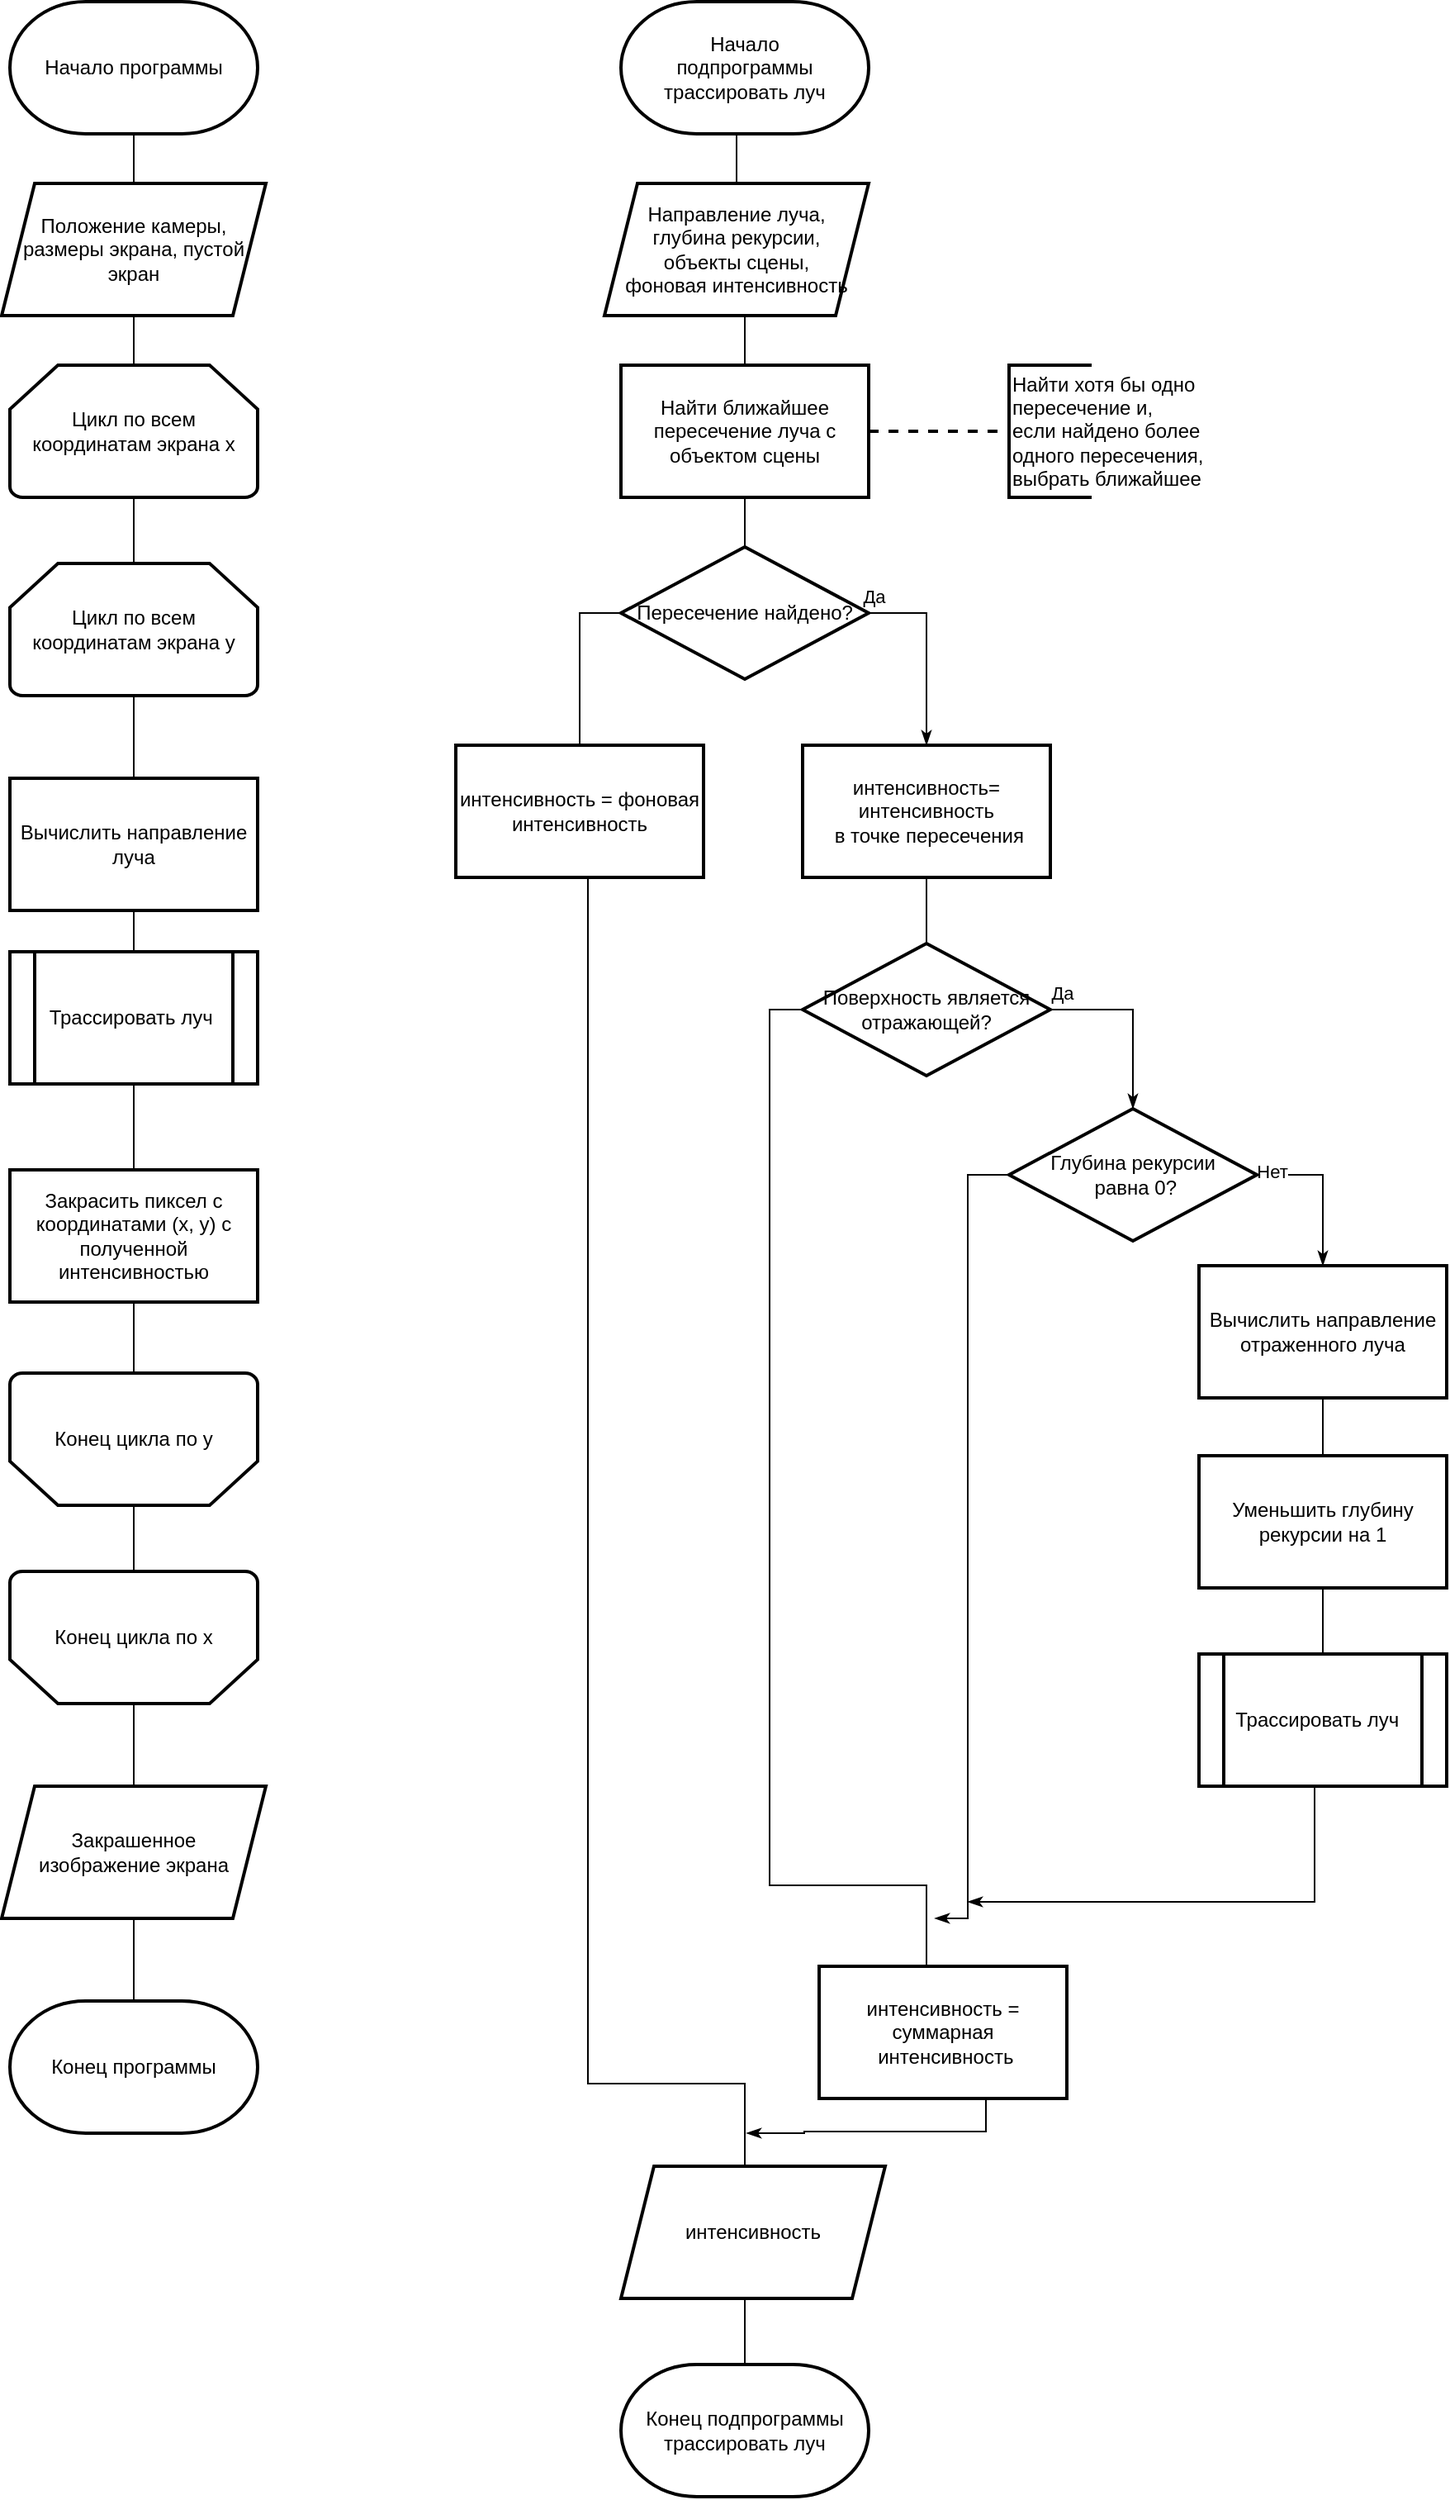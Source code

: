 <mxfile version="13.9.9" type="device"><diagram id="C5RBs43oDa-KdzZeNtuy" name="Page-1"><mxGraphModel dx="2234" dy="1551" grid="1" gridSize="10" guides="1" tooltips="1" connect="1" arrows="1" fold="1" page="1" pageScale="1" pageWidth="827" pageHeight="1169" math="0" shadow="0"><root><mxCell id="WIyWlLk6GJQsqaUBKTNV-0"/><mxCell id="WIyWlLk6GJQsqaUBKTNV-1" parent="WIyWlLk6GJQsqaUBKTNV-0"/><mxCell id="ucfqwLZZmXVUNOYWvg1L-2" style="edgeStyle=orthogonalEdgeStyle;rounded=0;orthogonalLoop=1;jettySize=auto;html=1;exitX=0.5;exitY=1;exitDx=0;exitDy=0;exitPerimeter=0;entryX=0.5;entryY=0;entryDx=0;entryDy=0;endArrow=none;endFill=0;" edge="1" parent="WIyWlLk6GJQsqaUBKTNV-1" source="f5P0BK9uHrS0VmzZ-cON-0" target="ucfqwLZZmXVUNOYWvg1L-1"><mxGeometry relative="1" as="geometry"/></mxCell><mxCell id="f5P0BK9uHrS0VmzZ-cON-0" value="Начало программы&lt;br&gt;" style="strokeWidth=2;html=1;shape=mxgraph.flowchart.terminator;whiteSpace=wrap;" parent="WIyWlLk6GJQsqaUBKTNV-1" vertex="1"><mxGeometry x="250" y="10" width="150" height="80" as="geometry"/></mxCell><mxCell id="yWYnvFkv7Z_ek7bTx72I-3" style="edgeStyle=orthogonalEdgeStyle;rounded=0;orthogonalLoop=1;jettySize=auto;html=1;exitX=0.5;exitY=1;exitDx=0;exitDy=0;exitPerimeter=0;entryX=0.5;entryY=0;entryDx=0;entryDy=0;entryPerimeter=0;endArrow=none;endFill=0;" parent="WIyWlLk6GJQsqaUBKTNV-1" source="f5P0BK9uHrS0VmzZ-cON-4" target="f5P0BK9uHrS0VmzZ-cON-5" edge="1"><mxGeometry relative="1" as="geometry"/></mxCell><mxCell id="ucfqwLZZmXVUNOYWvg1L-3" style="edgeStyle=orthogonalEdgeStyle;rounded=0;orthogonalLoop=1;jettySize=auto;html=1;exitX=0.5;exitY=0;exitDx=0;exitDy=0;exitPerimeter=0;entryX=0.5;entryY=1;entryDx=0;entryDy=0;endArrow=none;endFill=0;" edge="1" parent="WIyWlLk6GJQsqaUBKTNV-1" source="f5P0BK9uHrS0VmzZ-cON-4" target="ucfqwLZZmXVUNOYWvg1L-1"><mxGeometry relative="1" as="geometry"/></mxCell><mxCell id="f5P0BK9uHrS0VmzZ-cON-4" value="Цикл по всем координатам экрана x" style="strokeWidth=2;html=1;shape=mxgraph.flowchart.loop_limit;whiteSpace=wrap;" parent="WIyWlLk6GJQsqaUBKTNV-1" vertex="1"><mxGeometry x="250" y="230" width="150" height="80" as="geometry"/></mxCell><mxCell id="yWYnvFkv7Z_ek7bTx72I-4" style="edgeStyle=orthogonalEdgeStyle;rounded=0;orthogonalLoop=1;jettySize=auto;html=1;exitX=0.5;exitY=1;exitDx=0;exitDy=0;exitPerimeter=0;entryX=0.5;entryY=0;entryDx=0;entryDy=0;endArrow=none;endFill=0;" parent="WIyWlLk6GJQsqaUBKTNV-1" source="f5P0BK9uHrS0VmzZ-cON-5" target="f5P0BK9uHrS0VmzZ-cON-6" edge="1"><mxGeometry relative="1" as="geometry"/></mxCell><mxCell id="f5P0BK9uHrS0VmzZ-cON-5" value="Цикл по всем координатам экрана y" style="strokeWidth=2;html=1;shape=mxgraph.flowchart.loop_limit;whiteSpace=wrap;" parent="WIyWlLk6GJQsqaUBKTNV-1" vertex="1"><mxGeometry x="250" y="350" width="150" height="80" as="geometry"/></mxCell><mxCell id="yWYnvFkv7Z_ek7bTx72I-5" value="" style="edgeStyle=orthogonalEdgeStyle;rounded=0;orthogonalLoop=1;jettySize=auto;html=1;endArrow=none;endFill=0;" parent="WIyWlLk6GJQsqaUBKTNV-1" source="f5P0BK9uHrS0VmzZ-cON-6" target="f5P0BK9uHrS0VmzZ-cON-14" edge="1"><mxGeometry relative="1" as="geometry"/></mxCell><mxCell id="f5P0BK9uHrS0VmzZ-cON-6" value="Вычислить направление луча" style="rounded=0;whiteSpace=wrap;html=1;strokeWidth=2;" parent="WIyWlLk6GJQsqaUBKTNV-1" vertex="1"><mxGeometry x="250" y="480" width="150" height="80" as="geometry"/></mxCell><mxCell id="yWYnvFkv7Z_ek7bTx72I-7" value="" style="edgeStyle=orthogonalEdgeStyle;rounded=0;orthogonalLoop=1;jettySize=auto;html=1;endArrow=none;endFill=0;" parent="WIyWlLk6GJQsqaUBKTNV-1" source="f5P0BK9uHrS0VmzZ-cON-10" target="f5P0BK9uHrS0VmzZ-cON-11" edge="1"><mxGeometry relative="1" as="geometry"/></mxCell><mxCell id="f5P0BK9uHrS0VmzZ-cON-10" value="Конец цикла по y" style="strokeWidth=2;html=1;shape=mxgraph.flowchart.loop_limit;whiteSpace=wrap;direction=west;" parent="WIyWlLk6GJQsqaUBKTNV-1" vertex="1"><mxGeometry x="250" y="840" width="150" height="80" as="geometry"/></mxCell><mxCell id="yWYnvFkv7Z_ek7bTx72I-8" value="" style="edgeStyle=orthogonalEdgeStyle;rounded=0;orthogonalLoop=1;jettySize=auto;html=1;endArrow=none;endFill=0;" parent="WIyWlLk6GJQsqaUBKTNV-1" source="f5P0BK9uHrS0VmzZ-cON-11" target="f5P0BK9uHrS0VmzZ-cON-12" edge="1"><mxGeometry relative="1" as="geometry"/></mxCell><mxCell id="f5P0BK9uHrS0VmzZ-cON-11" value="Конец цикла по x" style="strokeWidth=2;html=1;shape=mxgraph.flowchart.loop_limit;whiteSpace=wrap;direction=west;" parent="WIyWlLk6GJQsqaUBKTNV-1" vertex="1"><mxGeometry x="250" y="960" width="150" height="80" as="geometry"/></mxCell><mxCell id="f5P0BK9uHrS0VmzZ-cON-12" value="Конец программы" style="strokeWidth=2;html=1;shape=mxgraph.flowchart.terminator;whiteSpace=wrap;" parent="WIyWlLk6GJQsqaUBKTNV-1" vertex="1"><mxGeometry x="250" y="1220" width="150" height="80" as="geometry"/></mxCell><mxCell id="f5P0BK9uHrS0VmzZ-cON-14" value="&lt;span&gt;Трассировать луч&amp;nbsp;&lt;/span&gt;" style="shape=process;whiteSpace=wrap;html=1;backgroundOutline=1;strokeWidth=2;" parent="WIyWlLk6GJQsqaUBKTNV-1" vertex="1"><mxGeometry x="250" y="585" width="150" height="80" as="geometry"/></mxCell><mxCell id="ucfqwLZZmXVUNOYWvg1L-9" style="edgeStyle=orthogonalEdgeStyle;rounded=0;orthogonalLoop=1;jettySize=auto;html=1;exitX=0.5;exitY=1;exitDx=0;exitDy=0;exitPerimeter=0;entryX=0.5;entryY=0;entryDx=0;entryDy=0;endArrow=none;endFill=0;" edge="1" parent="WIyWlLk6GJQsqaUBKTNV-1" source="f5P0BK9uHrS0VmzZ-cON-15" target="ucfqwLZZmXVUNOYWvg1L-5"><mxGeometry relative="1" as="geometry"/></mxCell><mxCell id="f5P0BK9uHrS0VmzZ-cON-15" value="Начало &lt;br&gt;подпрограммы трассировать луч" style="strokeWidth=2;html=1;shape=mxgraph.flowchart.terminator;whiteSpace=wrap;" parent="WIyWlLk6GJQsqaUBKTNV-1" vertex="1"><mxGeometry x="620" y="10" width="150" height="80" as="geometry"/></mxCell><mxCell id="yWYnvFkv7Z_ek7bTx72I-14" value="" style="edgeStyle=orthogonalEdgeStyle;rounded=0;orthogonalLoop=1;jettySize=auto;html=1;endArrow=none;endFill=0;" parent="WIyWlLk6GJQsqaUBKTNV-1" source="f5P0BK9uHrS0VmzZ-cON-16" target="f5P0BK9uHrS0VmzZ-cON-20" edge="1"><mxGeometry relative="1" as="geometry"/></mxCell><mxCell id="f5P0BK9uHrS0VmzZ-cON-16" value="Найти ближайшее пересечение луча с объектом сцены" style="rounded=0;whiteSpace=wrap;html=1;strokeWidth=2;" parent="WIyWlLk6GJQsqaUBKTNV-1" vertex="1"><mxGeometry x="620" y="230" width="150" height="80" as="geometry"/></mxCell><mxCell id="f5P0BK9uHrS0VmzZ-cON-18" value="" style="endArrow=none;dashed=1;html=1;strokeWidth=2;exitX=1;exitY=0.5;exitDx=0;exitDy=0;entryX=0;entryY=0.5;entryDx=0;entryDy=0;entryPerimeter=0;" parent="WIyWlLk6GJQsqaUBKTNV-1" source="f5P0BK9uHrS0VmzZ-cON-16" target="f5P0BK9uHrS0VmzZ-cON-19" edge="1"><mxGeometry width="50" height="50" relative="1" as="geometry"><mxPoint x="770" y="280" as="sourcePoint"/><mxPoint x="855" y="280" as="targetPoint"/></mxGeometry></mxCell><mxCell id="f5P0BK9uHrS0VmzZ-cON-19" value="Найти хотя бы одно &lt;br&gt;пересечение и, &lt;br&gt;если найдено более &lt;br&gt;одного пересечения,&amp;nbsp;&lt;br&gt;выбрать ближайшее" style="strokeWidth=2;html=1;shape=mxgraph.flowchart.annotation_1;align=left;pointerEvents=1;" parent="WIyWlLk6GJQsqaUBKTNV-1" vertex="1"><mxGeometry x="855" y="230" width="50" height="80" as="geometry"/></mxCell><mxCell id="yWYnvFkv7Z_ek7bTx72I-16" style="edgeStyle=orthogonalEdgeStyle;rounded=0;orthogonalLoop=1;jettySize=auto;html=1;exitX=1;exitY=0.5;exitDx=0;exitDy=0;entryX=0.5;entryY=0;entryDx=0;entryDy=0;endArrow=classicThin;endFill=1;startArrow=none;startFill=0;" parent="WIyWlLk6GJQsqaUBKTNV-1" source="f5P0BK9uHrS0VmzZ-cON-20" target="f5P0BK9uHrS0VmzZ-cON-22" edge="1"><mxGeometry relative="1" as="geometry"/></mxCell><mxCell id="yWYnvFkv7Z_ek7bTx72I-17" value="Да" style="edgeLabel;html=1;align=center;verticalAlign=middle;resizable=0;points=[];" parent="yWYnvFkv7Z_ek7bTx72I-16" vertex="1" connectable="0"><mxGeometry x="-0.564" y="1" relative="1" as="geometry"><mxPoint x="-22.35" y="-9" as="offset"/></mxGeometry></mxCell><mxCell id="yWYnvFkv7Z_ek7bTx72I-18" style="edgeStyle=orthogonalEdgeStyle;rounded=0;orthogonalLoop=1;jettySize=auto;html=1;exitX=0;exitY=0.5;exitDx=0;exitDy=0;entryX=0.5;entryY=0;entryDx=0;entryDy=0;startArrow=none;startFill=0;endArrow=none;endFill=0;" parent="WIyWlLk6GJQsqaUBKTNV-1" source="f5P0BK9uHrS0VmzZ-cON-20" target="f5P0BK9uHrS0VmzZ-cON-21" edge="1"><mxGeometry relative="1" as="geometry"/></mxCell><mxCell id="f5P0BK9uHrS0VmzZ-cON-20" value="Пересечение найдено?" style="rhombus;whiteSpace=wrap;html=1;strokeWidth=2;" parent="WIyWlLk6GJQsqaUBKTNV-1" vertex="1"><mxGeometry x="620" y="340" width="150" height="80" as="geometry"/></mxCell><mxCell id="yWYnvFkv7Z_ek7bTx72I-32" style="edgeStyle=orthogonalEdgeStyle;rounded=0;orthogonalLoop=1;jettySize=auto;html=1;exitX=0.5;exitY=1;exitDx=0;exitDy=0;startArrow=none;startFill=0;endArrow=none;endFill=0;entryX=0.5;entryY=0;entryDx=0;entryDy=0;entryPerimeter=0;" parent="WIyWlLk6GJQsqaUBKTNV-1" source="f5P0BK9uHrS0VmzZ-cON-21" target="f5P0BK9uHrS0VmzZ-cON-31" edge="1"><mxGeometry relative="1" as="geometry"><mxPoint x="545.412" y="1371.176" as="targetPoint"/><Array as="points"><mxPoint x="600" y="540"/><mxPoint x="600" y="1270"/><mxPoint x="695" y="1270"/></Array></mxGeometry></mxCell><mxCell id="f5P0BK9uHrS0VmzZ-cON-21" value="интенсивность = фоновая интенсивность" style="rounded=0;whiteSpace=wrap;html=1;strokeWidth=2;" parent="WIyWlLk6GJQsqaUBKTNV-1" vertex="1"><mxGeometry x="520" y="460" width="150" height="80" as="geometry"/></mxCell><mxCell id="f5P0BK9uHrS0VmzZ-cON-22" value="интенсивность=&lt;br&gt;интенсивность&lt;br&gt;&amp;nbsp;в точке пересечения" style="rounded=0;whiteSpace=wrap;html=1;strokeWidth=2;" parent="WIyWlLk6GJQsqaUBKTNV-1" vertex="1"><mxGeometry x="730" y="460" width="150" height="80" as="geometry"/></mxCell><mxCell id="yWYnvFkv7Z_ek7bTx72I-19" value="" style="edgeStyle=orthogonalEdgeStyle;rounded=0;orthogonalLoop=1;jettySize=auto;html=1;startArrow=none;startFill=0;endArrow=none;endFill=0;" parent="WIyWlLk6GJQsqaUBKTNV-1" source="f5P0BK9uHrS0VmzZ-cON-23" target="f5P0BK9uHrS0VmzZ-cON-22" edge="1"><mxGeometry relative="1" as="geometry"/></mxCell><mxCell id="yWYnvFkv7Z_ek7bTx72I-21" value="Да" style="edgeStyle=orthogonalEdgeStyle;rounded=0;orthogonalLoop=1;jettySize=auto;html=1;exitX=1;exitY=0.5;exitDx=0;exitDy=0;startArrow=none;startFill=0;endArrow=classicThin;endFill=1;entryX=0.5;entryY=0;entryDx=0;entryDy=0;" parent="WIyWlLk6GJQsqaUBKTNV-1" source="f5P0BK9uHrS0VmzZ-cON-23" target="f5P0BK9uHrS0VmzZ-cON-24" edge="1"><mxGeometry x="-0.857" y="10" relative="1" as="geometry"><mxPoint x="993" y="690" as="targetPoint"/><mxPoint x="923" y="620" as="sourcePoint"/><Array as="points"><mxPoint x="930" y="620"/></Array><mxPoint x="-1" as="offset"/></mxGeometry></mxCell><mxCell id="yWYnvFkv7Z_ek7bTx72I-29" style="edgeStyle=orthogonalEdgeStyle;rounded=0;orthogonalLoop=1;jettySize=auto;html=1;exitX=0;exitY=0.5;exitDx=0;exitDy=0;startArrow=none;startFill=0;endArrow=none;endFill=0;entryX=0.5;entryY=0;entryDx=0;entryDy=0;" parent="WIyWlLk6GJQsqaUBKTNV-1" source="f5P0BK9uHrS0VmzZ-cON-23" target="f5P0BK9uHrS0VmzZ-cON-30" edge="1"><mxGeometry relative="1" as="geometry"><mxPoint x="680" y="1140" as="targetPoint"/><Array as="points"><mxPoint x="710" y="620"/><mxPoint x="710" y="1150"/><mxPoint x="805" y="1150"/><mxPoint x="805" y="1199"/></Array></mxGeometry></mxCell><mxCell id="f5P0BK9uHrS0VmzZ-cON-23" value="Поверхность является отражающей?" style="rhombus;whiteSpace=wrap;html=1;strokeWidth=2;" parent="WIyWlLk6GJQsqaUBKTNV-1" vertex="1"><mxGeometry x="730" y="580" width="150" height="80" as="geometry"/></mxCell><mxCell id="yWYnvFkv7Z_ek7bTx72I-27" style="edgeStyle=orthogonalEdgeStyle;rounded=0;orthogonalLoop=1;jettySize=auto;html=1;exitX=1;exitY=0.5;exitDx=0;exitDy=0;startArrow=none;startFill=0;endArrow=classicThin;endFill=1;" parent="WIyWlLk6GJQsqaUBKTNV-1" source="f5P0BK9uHrS0VmzZ-cON-24" target="f5P0BK9uHrS0VmzZ-cON-25" edge="1"><mxGeometry relative="1" as="geometry"/></mxCell><mxCell id="yWYnvFkv7Z_ek7bTx72I-28" value="Нет" style="edgeLabel;html=1;align=center;verticalAlign=middle;resizable=0;points=[];" parent="yWYnvFkv7Z_ek7bTx72I-27" vertex="1" connectable="0"><mxGeometry x="-0.824" y="2" relative="1" as="geometry"><mxPoint as="offset"/></mxGeometry></mxCell><mxCell id="yWYnvFkv7Z_ek7bTx72I-23" style="edgeStyle=orthogonalEdgeStyle;rounded=0;orthogonalLoop=1;jettySize=auto;html=1;entryX=0.5;entryY=0;entryDx=0;entryDy=0;startArrow=none;startFill=0;endArrow=none;endFill=0;" parent="WIyWlLk6GJQsqaUBKTNV-1" source="f5P0BK9uHrS0VmzZ-cON-25" target="f5P0BK9uHrS0VmzZ-cON-26" edge="1"><mxGeometry relative="1" as="geometry"/></mxCell><mxCell id="f5P0BK9uHrS0VmzZ-cON-25" value="Вычислить направление отраженного луча" style="rounded=0;whiteSpace=wrap;html=1;strokeWidth=2;" parent="WIyWlLk6GJQsqaUBKTNV-1" vertex="1"><mxGeometry x="970" y="775" width="150" height="80" as="geometry"/></mxCell><mxCell id="yWYnvFkv7Z_ek7bTx72I-24" style="edgeStyle=orthogonalEdgeStyle;rounded=0;orthogonalLoop=1;jettySize=auto;html=1;entryX=0.5;entryY=0;entryDx=0;entryDy=0;startArrow=none;startFill=0;endArrow=none;endFill=0;" parent="WIyWlLk6GJQsqaUBKTNV-1" source="f5P0BK9uHrS0VmzZ-cON-26" target="f5P0BK9uHrS0VmzZ-cON-27" edge="1"><mxGeometry relative="1" as="geometry"/></mxCell><mxCell id="f5P0BK9uHrS0VmzZ-cON-26" value="Уменьшить глубину рекурсии на 1" style="rounded=0;whiteSpace=wrap;html=1;strokeWidth=2;" parent="WIyWlLk6GJQsqaUBKTNV-1" vertex="1"><mxGeometry x="970" y="890" width="150" height="80" as="geometry"/></mxCell><mxCell id="yWYnvFkv7Z_ek7bTx72I-31" style="edgeStyle=orthogonalEdgeStyle;rounded=0;orthogonalLoop=1;jettySize=auto;html=1;exitX=0.5;exitY=1;exitDx=0;exitDy=0;startArrow=none;startFill=0;endArrow=classicThin;endFill=1;" parent="WIyWlLk6GJQsqaUBKTNV-1" source="f5P0BK9uHrS0VmzZ-cON-27" edge="1"><mxGeometry relative="1" as="geometry"><mxPoint x="830" y="1160" as="targetPoint"/><mxPoint x="1143" y="1155.0" as="sourcePoint"/><Array as="points"><mxPoint x="1040" y="1090"/><mxPoint x="1040" y="1160"/></Array></mxGeometry></mxCell><mxCell id="f5P0BK9uHrS0VmzZ-cON-27" value="&lt;span&gt;Трассировать луч&amp;nbsp;&amp;nbsp;&lt;/span&gt;" style="shape=process;whiteSpace=wrap;html=1;backgroundOutline=1;strokeWidth=2;" parent="WIyWlLk6GJQsqaUBKTNV-1" vertex="1"><mxGeometry x="970" y="1010" width="150" height="80" as="geometry"/></mxCell><mxCell id="yWYnvFkv7Z_ek7bTx72I-33" style="edgeStyle=orthogonalEdgeStyle;rounded=0;orthogonalLoop=1;jettySize=auto;html=1;exitX=0.5;exitY=1;exitDx=0;exitDy=0;startArrow=none;startFill=0;endArrow=classicThin;endFill=1;" parent="WIyWlLk6GJQsqaUBKTNV-1" edge="1"><mxGeometry relative="1" as="geometry"><mxPoint x="696" y="1300" as="targetPoint"/><mxPoint x="841" y="1279" as="sourcePoint"/><Array as="points"><mxPoint x="841" y="1299"/><mxPoint x="731" y="1299"/><mxPoint x="696" y="1300"/></Array></mxGeometry></mxCell><mxCell id="f5P0BK9uHrS0VmzZ-cON-30" value="интенсивность = суммарная&lt;br&gt;&amp;nbsp;интенсивность" style="rounded=0;whiteSpace=wrap;html=1;strokeWidth=2;" parent="WIyWlLk6GJQsqaUBKTNV-1" vertex="1"><mxGeometry x="740" y="1199" width="150" height="80" as="geometry"/></mxCell><mxCell id="f5P0BK9uHrS0VmzZ-cON-31" value="Конец подпрограммы трассировать луч" style="strokeWidth=2;html=1;shape=mxgraph.flowchart.terminator;whiteSpace=wrap;" parent="WIyWlLk6GJQsqaUBKTNV-1" vertex="1"><mxGeometry x="620" y="1440" width="150" height="80" as="geometry"/></mxCell><mxCell id="yWYnvFkv7Z_ek7bTx72I-36" style="edgeStyle=orthogonalEdgeStyle;rounded=0;orthogonalLoop=1;jettySize=auto;html=1;exitX=0;exitY=0.5;exitDx=0;exitDy=0;startArrow=none;startFill=0;endArrow=classicThin;endFill=1;" parent="WIyWlLk6GJQsqaUBKTNV-1" source="f5P0BK9uHrS0VmzZ-cON-24" edge="1"><mxGeometry relative="1" as="geometry"><mxPoint x="810" y="1170" as="targetPoint"/><Array as="points"><mxPoint x="830" y="720"/><mxPoint x="830" y="1170"/></Array></mxGeometry></mxCell><mxCell id="f5P0BK9uHrS0VmzZ-cON-24" value="Глубина рекурсии&lt;br&gt;&amp;nbsp;равна 0?" style="rhombus;whiteSpace=wrap;html=1;strokeWidth=2;" parent="WIyWlLk6GJQsqaUBKTNV-1" vertex="1"><mxGeometry x="855" y="680" width="150" height="80" as="geometry"/></mxCell><mxCell id="ucfqwLZZmXVUNOYWvg1L-1" value="Положение камеры, размеры экрана, пустой экран" style="shape=parallelogram;perimeter=parallelogramPerimeter;whiteSpace=wrap;html=1;fixedSize=1;strokeWidth=2;" vertex="1" parent="WIyWlLk6GJQsqaUBKTNV-1"><mxGeometry x="245" y="120" width="160" height="80" as="geometry"/></mxCell><mxCell id="ucfqwLZZmXVUNOYWvg1L-4" value="Закрашенное &lt;br&gt;изображение экрана" style="shape=parallelogram;perimeter=parallelogramPerimeter;whiteSpace=wrap;html=1;fixedSize=1;strokeWidth=2;" vertex="1" parent="WIyWlLk6GJQsqaUBKTNV-1"><mxGeometry x="245" y="1090" width="160" height="80" as="geometry"/></mxCell><mxCell id="ucfqwLZZmXVUNOYWvg1L-10" style="edgeStyle=orthogonalEdgeStyle;rounded=0;orthogonalLoop=1;jettySize=auto;html=1;exitX=0.5;exitY=1;exitDx=0;exitDy=0;entryX=0.5;entryY=0;entryDx=0;entryDy=0;endArrow=none;endFill=0;" edge="1" parent="WIyWlLk6GJQsqaUBKTNV-1" source="ucfqwLZZmXVUNOYWvg1L-5" target="f5P0BK9uHrS0VmzZ-cON-16"><mxGeometry relative="1" as="geometry"/></mxCell><mxCell id="ucfqwLZZmXVUNOYWvg1L-5" value="Направление луча, &lt;br&gt;глубина рекурсии, &lt;br&gt;объекты сцены,&lt;br&gt;фоновая интенсивность" style="shape=parallelogram;perimeter=parallelogramPerimeter;whiteSpace=wrap;html=1;fixedSize=1;strokeWidth=2;" vertex="1" parent="WIyWlLk6GJQsqaUBKTNV-1"><mxGeometry x="610" y="120" width="160" height="80" as="geometry"/></mxCell><mxCell id="ucfqwLZZmXVUNOYWvg1L-7" style="edgeStyle=orthogonalEdgeStyle;rounded=0;orthogonalLoop=1;jettySize=auto;html=1;endArrow=none;endFill=0;entryX=0.5;entryY=1;entryDx=0;entryDy=0;" edge="1" parent="WIyWlLk6GJQsqaUBKTNV-1" source="ucfqwLZZmXVUNOYWvg1L-6" target="f5P0BK9uHrS0VmzZ-cON-14"><mxGeometry relative="1" as="geometry"><mxPoint x="325" y="670" as="targetPoint"/></mxGeometry></mxCell><mxCell id="ucfqwLZZmXVUNOYWvg1L-8" style="edgeStyle=orthogonalEdgeStyle;rounded=0;orthogonalLoop=1;jettySize=auto;html=1;exitX=0.5;exitY=1;exitDx=0;exitDy=0;endArrow=none;endFill=0;" edge="1" parent="WIyWlLk6GJQsqaUBKTNV-1" source="ucfqwLZZmXVUNOYWvg1L-6" target="f5P0BK9uHrS0VmzZ-cON-10"><mxGeometry relative="1" as="geometry"/></mxCell><mxCell id="ucfqwLZZmXVUNOYWvg1L-6" value="Закрасить пиксел с координатами (x, y) с полученной интенсивностью" style="rounded=0;whiteSpace=wrap;html=1;strokeWidth=2;" vertex="1" parent="WIyWlLk6GJQsqaUBKTNV-1"><mxGeometry x="250" y="717" width="150" height="80" as="geometry"/></mxCell><mxCell id="ucfqwLZZmXVUNOYWvg1L-11" value="интенсивность" style="shape=parallelogram;perimeter=parallelogramPerimeter;whiteSpace=wrap;html=1;fixedSize=1;strokeWidth=2;" vertex="1" parent="WIyWlLk6GJQsqaUBKTNV-1"><mxGeometry x="620" y="1320" width="160" height="80" as="geometry"/></mxCell></root></mxGraphModel></diagram></mxfile>